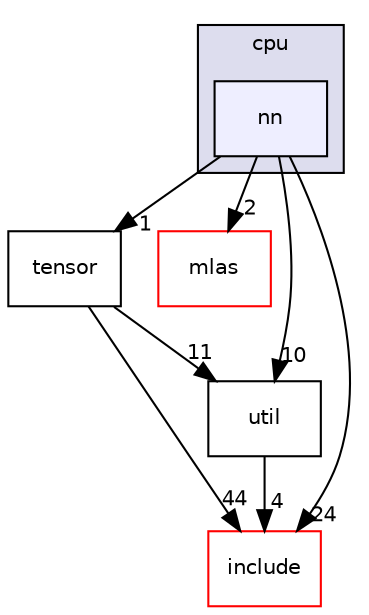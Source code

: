 digraph "onnxruntime/onnxruntime/core/providers/cpu/nn" {
  compound=true
  node [ fontsize="10", fontname="Helvetica"];
  edge [ labelfontsize="10", labelfontname="Helvetica"];
  subgraph clusterdir_3683cb2698e6daed4ebbd4c1d451f237 {
    graph [ bgcolor="#ddddee", pencolor="black", label="cpu" fontname="Helvetica", fontsize="10", URL="dir_3683cb2698e6daed4ebbd4c1d451f237.html"]
  dir_4e3aa423c63ea7c418f85d9095f061c0 [shape=box, label="nn", style="filled", fillcolor="#eeeeff", pencolor="black", URL="dir_4e3aa423c63ea7c418f85d9095f061c0.html"];
  }
  dir_7d26c658b0bb1c0d69da41994bff74c9 [shape=box label="tensor" URL="dir_7d26c658b0bb1c0d69da41994bff74c9.html"];
  dir_c692e7698349af98e58e51689afebfd9 [shape=box label="mlas" fillcolor="white" style="filled" color="red" URL="dir_c692e7698349af98e58e51689afebfd9.html"];
  dir_f44f875884e6b767c5658db22ccaab42 [shape=box label="include" fillcolor="white" style="filled" color="red" URL="dir_f44f875884e6b767c5658db22ccaab42.html"];
  dir_5d2c02da9f4b6260dad551789979fe21 [shape=box label="util" URL="dir_5d2c02da9f4b6260dad551789979fe21.html"];
  dir_7d26c658b0bb1c0d69da41994bff74c9->dir_f44f875884e6b767c5658db22ccaab42 [headlabel="44", labeldistance=1.5 headhref="dir_000034_000008.html"];
  dir_7d26c658b0bb1c0d69da41994bff74c9->dir_5d2c02da9f4b6260dad551789979fe21 [headlabel="11", labeldistance=1.5 headhref="dir_000034_000065.html"];
  dir_4e3aa423c63ea7c418f85d9095f061c0->dir_7d26c658b0bb1c0d69da41994bff74c9 [headlabel="1", labeldistance=1.5 headhref="dir_000055_000034.html"];
  dir_4e3aa423c63ea7c418f85d9095f061c0->dir_c692e7698349af98e58e51689afebfd9 [headlabel="2", labeldistance=1.5 headhref="dir_000055_000035.html"];
  dir_4e3aa423c63ea7c418f85d9095f061c0->dir_f44f875884e6b767c5658db22ccaab42 [headlabel="24", labeldistance=1.5 headhref="dir_000055_000008.html"];
  dir_4e3aa423c63ea7c418f85d9095f061c0->dir_5d2c02da9f4b6260dad551789979fe21 [headlabel="10", labeldistance=1.5 headhref="dir_000055_000065.html"];
  dir_5d2c02da9f4b6260dad551789979fe21->dir_f44f875884e6b767c5658db22ccaab42 [headlabel="4", labeldistance=1.5 headhref="dir_000065_000008.html"];
}
